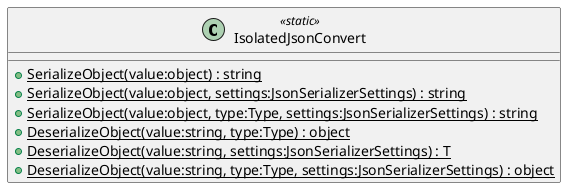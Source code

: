 @startuml
class IsolatedJsonConvert <<static>> {
    + {static} SerializeObject(value:object) : string
    + {static} SerializeObject(value:object, settings:JsonSerializerSettings) : string
    + {static} SerializeObject(value:object, type:Type, settings:JsonSerializerSettings) : string
    + {static} DeserializeObject(value:string, type:Type) : object
    + {static} DeserializeObject(value:string, settings:JsonSerializerSettings) : T
    + {static} DeserializeObject(value:string, type:Type, settings:JsonSerializerSettings) : object
}
@enduml
